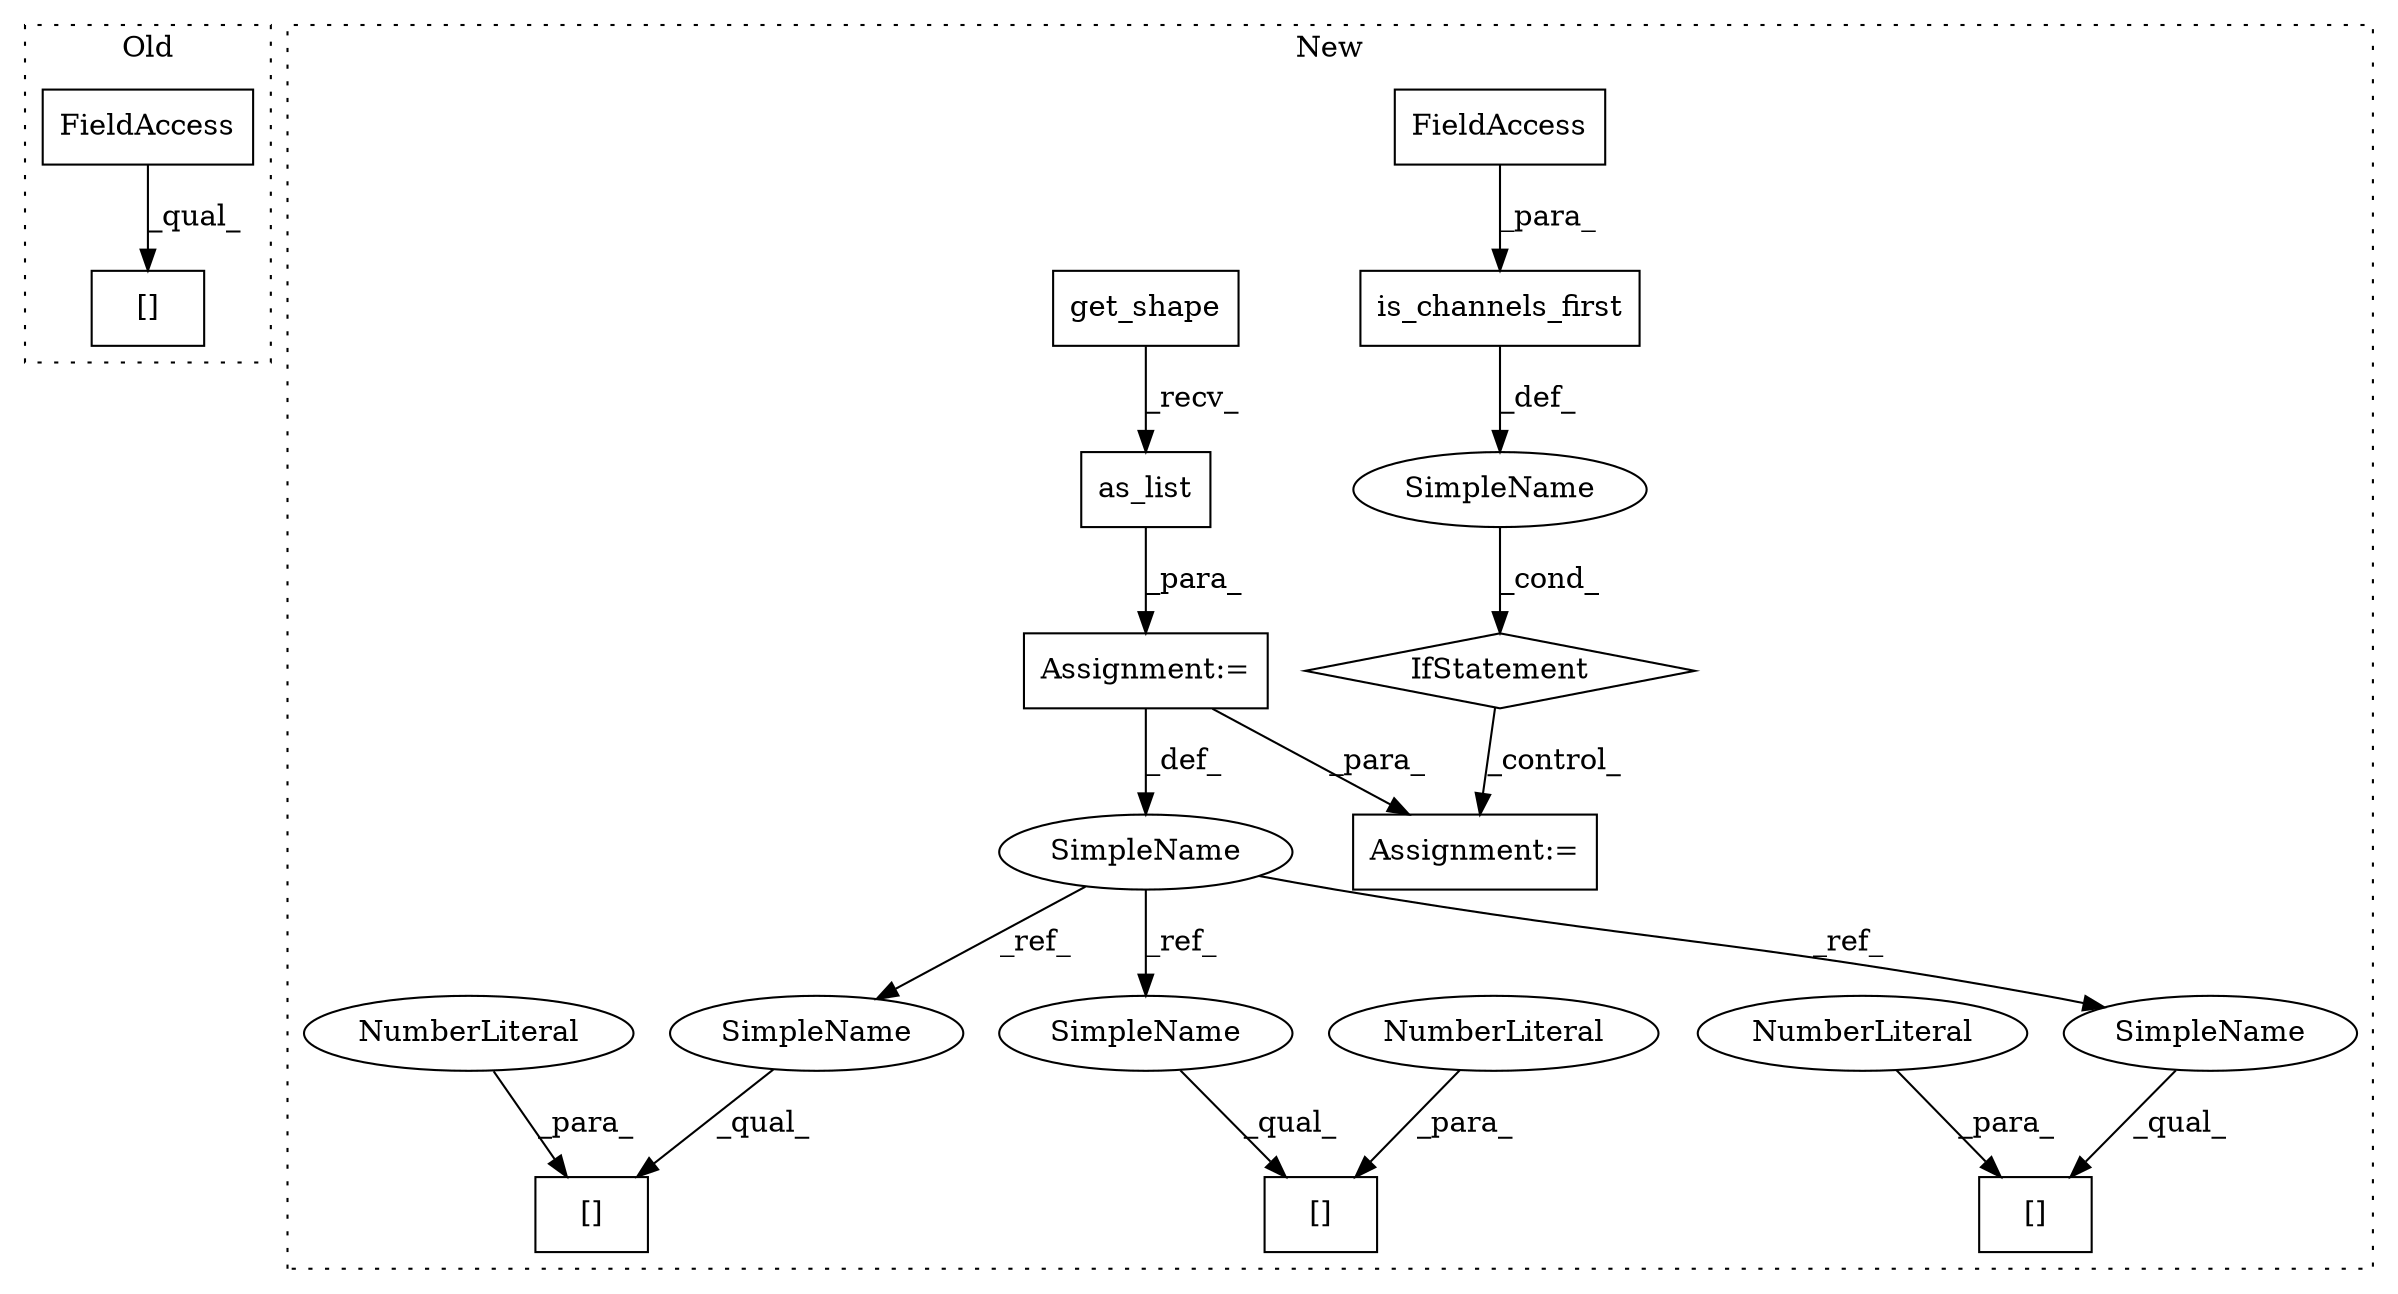 digraph G {
subgraph cluster0 {
1 [label="[]" a="2" s="2540,2565" l="8,1" shape="box"];
3 [label="FieldAccess" a="22" s="2540" l="7" shape="box"];
label = "Old";
style="dotted";
}
subgraph cluster1 {
2 [label="is_channels_first" a="32" s="2563,2597" l="18,1" shape="box"];
4 [label="FieldAccess" a="22" s="2581" l="16" shape="box"];
5 [label="IfStatement" a="25" s="2559,2598" l="4,2" shape="diamond"];
6 [label="SimpleName" a="42" s="" l="" shape="ellipse"];
7 [label="Assignment:=" a="7" s="2614" l="8" shape="box"];
8 [label="get_shape" a="32" s="2532" l="11" shape="box"];
9 [label="[]" a="2" s="2622,2631" l="8,1" shape="box"];
10 [label="NumberLiteral" a="34" s="2630" l="1" shape="ellipse"];
11 [label="[]" a="2" s="2692,2701" l="8,1" shape="box"];
12 [label="NumberLiteral" a="34" s="2700" l="1" shape="ellipse"];
13 [label="[]" a="2" s="2645,2654" l="8,1" shape="box"];
14 [label="NumberLiteral" a="34" s="2653" l="1" shape="ellipse"];
15 [label="SimpleName" a="42" s="2522" l="7" shape="ellipse"];
16 [label="as_list" a="32" s="2544" l="9" shape="box"];
17 [label="Assignment:=" a="7" s="2529" l="1" shape="box"];
18 [label="SimpleName" a="42" s="2692" l="7" shape="ellipse"];
19 [label="SimpleName" a="42" s="2645" l="7" shape="ellipse"];
20 [label="SimpleName" a="42" s="2622" l="7" shape="ellipse"];
label = "New";
style="dotted";
}
2 -> 6 [label="_def_"];
3 -> 1 [label="_qual_"];
4 -> 2 [label="_para_"];
5 -> 7 [label="_control_"];
6 -> 5 [label="_cond_"];
8 -> 16 [label="_recv_"];
10 -> 9 [label="_para_"];
12 -> 11 [label="_para_"];
14 -> 13 [label="_para_"];
15 -> 19 [label="_ref_"];
15 -> 18 [label="_ref_"];
15 -> 20 [label="_ref_"];
16 -> 17 [label="_para_"];
17 -> 7 [label="_para_"];
17 -> 15 [label="_def_"];
18 -> 11 [label="_qual_"];
19 -> 13 [label="_qual_"];
20 -> 9 [label="_qual_"];
}